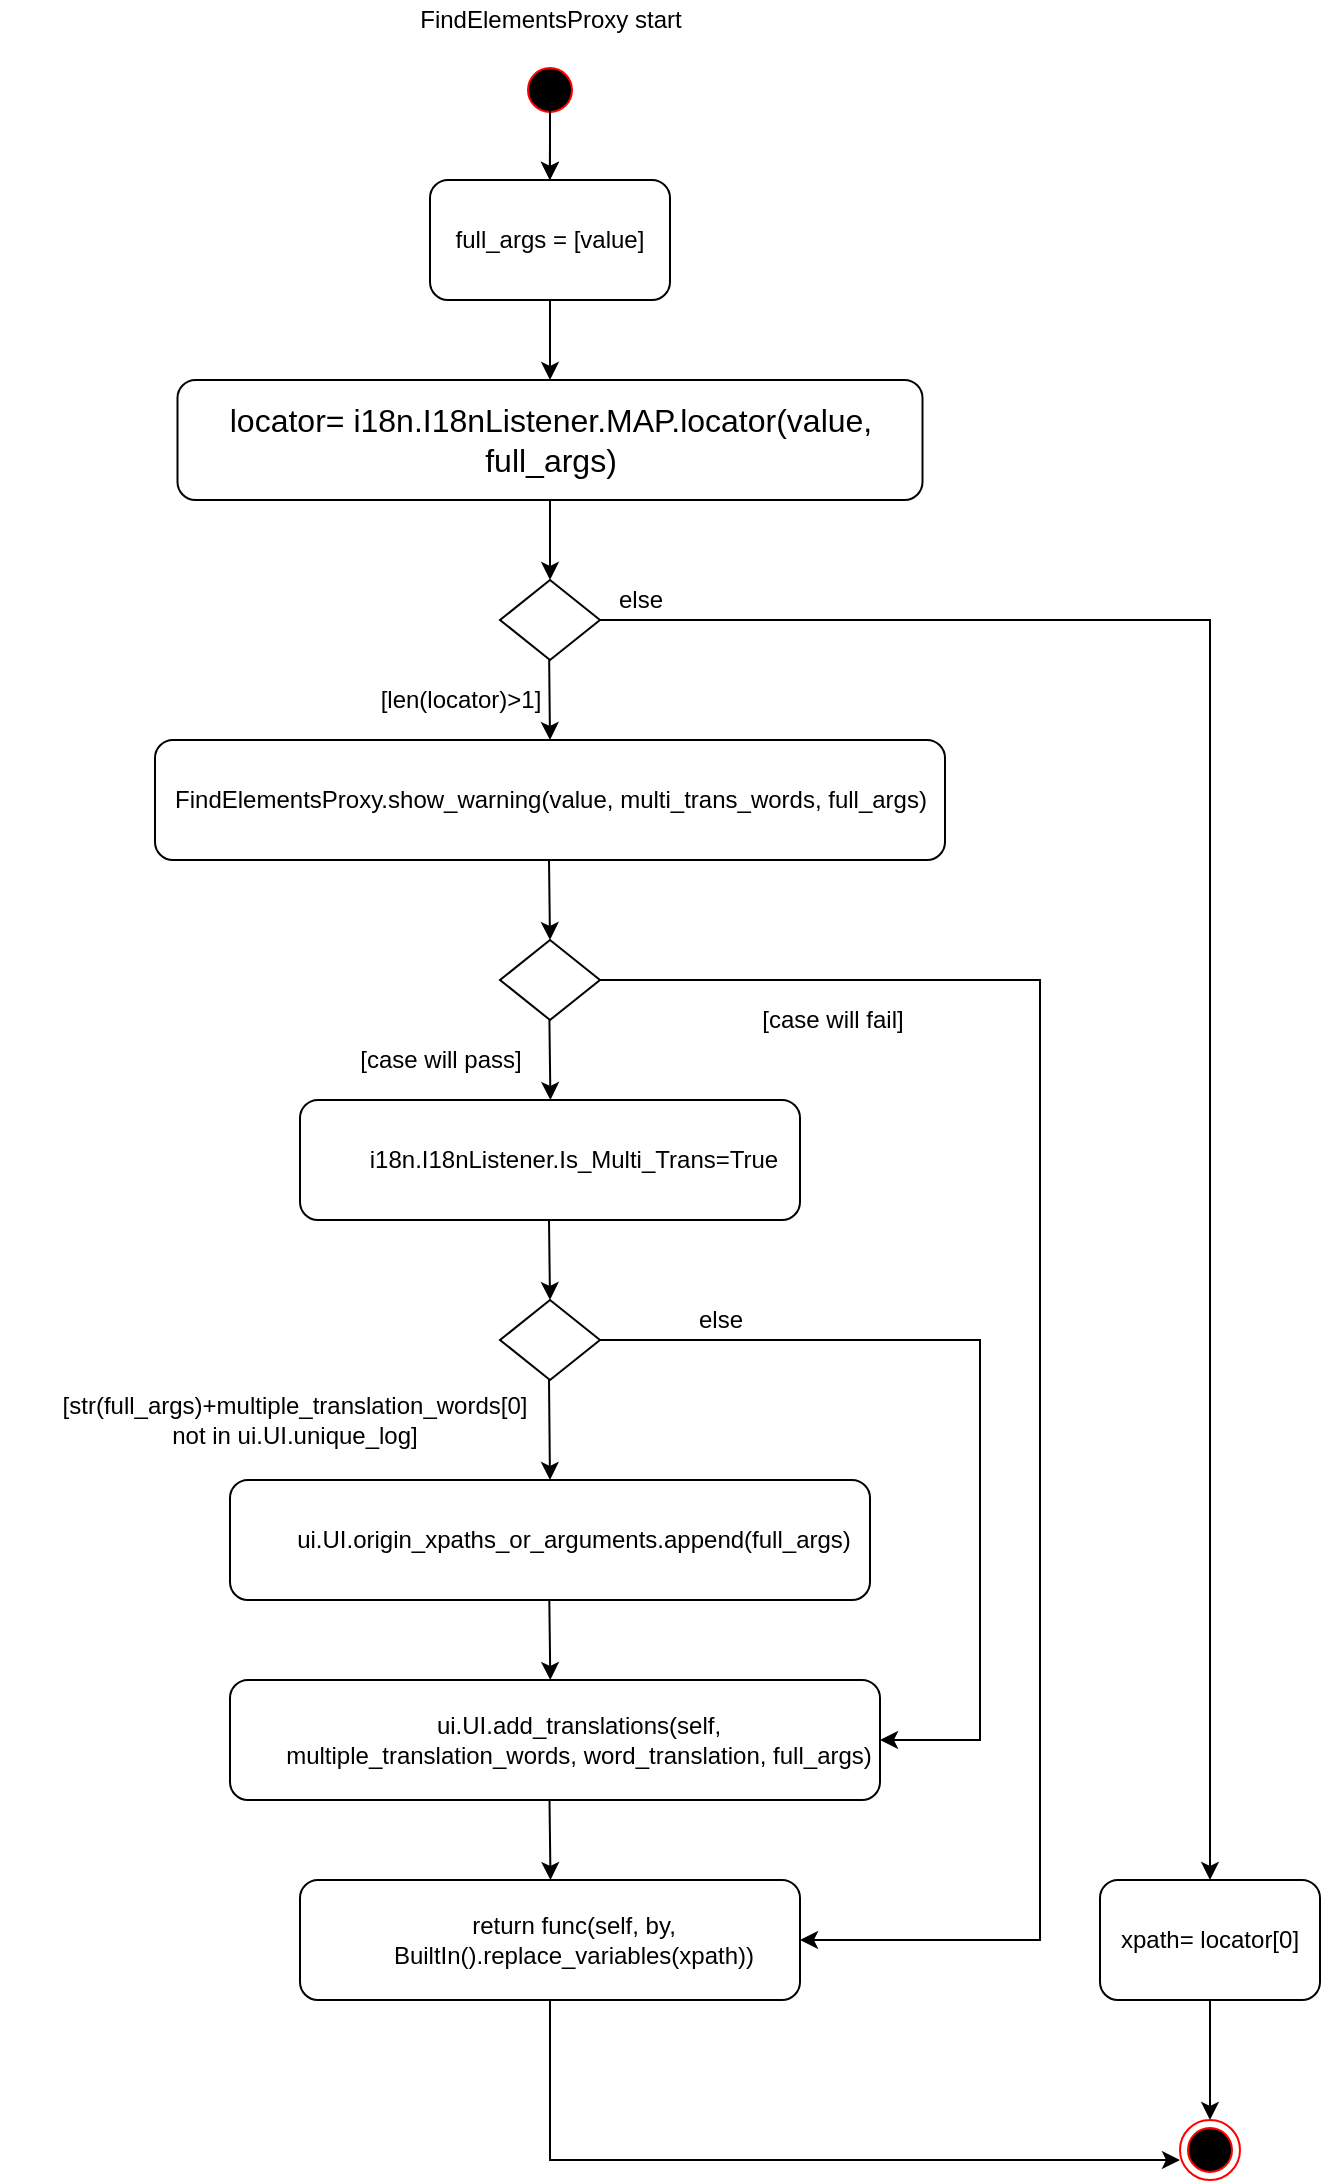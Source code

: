 <mxfile version="14.7.4" type="device" pages="2"><diagram name="FindElementsProxy" id="e7e014a7-5840-1c2e-5031-d8a46d1fe8dd"><mxGraphModel dx="1041" dy="1104" grid="1" gridSize="10" guides="1" tooltips="1" connect="1" arrows="1" fold="1" page="1" pageScale="1" pageWidth="1169" pageHeight="826" background="none" math="0" shadow="0"><root><mxCell id="0"/><mxCell id="1" parent="0"/><mxCell id="ieMIsDjH9xXg-HBDrE_W-54" style="edgeStyle=orthogonalEdgeStyle;rounded=0;orthogonalLoop=1;jettySize=auto;html=1;exitX=0.5;exitY=1;exitDx=0;exitDy=0;entryX=0.5;entryY=0;entryDx=0;entryDy=0;" parent="1" source="ieMIsDjH9xXg-HBDrE_W-49" target="ieMIsDjH9xXg-HBDrE_W-55" edge="1"><mxGeometry relative="1" as="geometry"><mxPoint x="345" y="340" as="targetPoint"/></mxGeometry></mxCell><mxCell id="ieMIsDjH9xXg-HBDrE_W-49" value="full_args = [value]" style="rounded=1;whiteSpace=wrap;html=1;" parent="1" vertex="1"><mxGeometry x="285" y="210" width="120" height="60" as="geometry"/></mxCell><mxCell id="KRWHZxWceV5dNTu62Hlp-2" value="" style="edgeStyle=orthogonalEdgeStyle;rounded=0;orthogonalLoop=1;jettySize=auto;html=1;" edge="1" parent="1" source="ieMIsDjH9xXg-HBDrE_W-52" target="ieMIsDjH9xXg-HBDrE_W-49"><mxGeometry relative="1" as="geometry"/></mxCell><mxCell id="ieMIsDjH9xXg-HBDrE_W-52" value="" style="ellipse;html=1;shape=startState;fillColor=#000000;strokeColor=#ff0000;" parent="1" vertex="1"><mxGeometry x="330" y="150" width="30" height="30" as="geometry"/></mxCell><mxCell id="ieMIsDjH9xXg-HBDrE_W-57" style="edgeStyle=orthogonalEdgeStyle;rounded=0;orthogonalLoop=1;jettySize=auto;html=1;exitX=0.5;exitY=1;exitDx=0;exitDy=0;" parent="1" source="ieMIsDjH9xXg-HBDrE_W-55" edge="1"><mxGeometry relative="1" as="geometry"><mxPoint x="345" y="410" as="targetPoint"/></mxGeometry></mxCell><mxCell id="ieMIsDjH9xXg-HBDrE_W-55" value="&lt;span lang=&quot;EN-US&quot; style=&quot;font-size: 12.0pt ; font-family: &amp;#34;calibri&amp;#34; , sans-serif&quot;&gt;locator= i18n.I18nListener.MAP.locator(value, full_args)&lt;/span&gt;" style="rounded=1;whiteSpace=wrap;html=1;" parent="1" vertex="1"><mxGeometry x="158.75" y="310" width="372.5" height="60" as="geometry"/></mxCell><mxCell id="ieMIsDjH9xXg-HBDrE_W-56" value="FindElementsProxy start" style="text;html=1;align=center;verticalAlign=middle;resizable=0;points=[];autosize=1;strokeColor=none;" parent="1" vertex="1"><mxGeometry x="270" y="120" width="150" height="20" as="geometry"/></mxCell><mxCell id="ieMIsDjH9xXg-HBDrE_W-58" value="&lt;p class=&quot;MsoListParagraph&quot; style=&quot;margin-left: 18.0pt ; text-indent: 0cm&quot;&gt;&lt;span lang=&quot;EN-US&quot;&gt;ui.UI.origin_xpaths_or_arguments.append(full_args)&lt;/span&gt;&lt;/p&gt;" style="rounded=1;whiteSpace=wrap;html=1;" parent="1" vertex="1"><mxGeometry x="185" y="860" width="320" height="60" as="geometry"/></mxCell><mxCell id="ieMIsDjH9xXg-HBDrE_W-64" value="&lt;p class=&quot;MsoListParagraph&quot; style=&quot;margin-left: 18.0pt ; text-indent: 0cm&quot;&gt;&lt;span lang=&quot;EN-US&quot;&gt;i18n.I18nListener.Is_Multi_Trans=True&lt;/span&gt;&lt;/p&gt;" style="rounded=1;whiteSpace=wrap;html=1;" parent="1" vertex="1"><mxGeometry x="220" y="670" width="250" height="60" as="geometry"/></mxCell><mxCell id="ieMIsDjH9xXg-HBDrE_W-65" value="FindElementsProxy.show_warning(value, multi_trans_words, full_args)" style="rounded=1;whiteSpace=wrap;html=1;" parent="1" vertex="1"><mxGeometry x="147.5" y="490" width="395" height="60" as="geometry"/></mxCell><mxCell id="ieMIsDjH9xXg-HBDrE_W-78" style="edgeStyle=orthogonalEdgeStyle;rounded=0;orthogonalLoop=1;jettySize=auto;html=1;entryX=1;entryY=0.5;entryDx=0;entryDy=0;" parent="1" edge="1" target="ieMIsDjH9xXg-HBDrE_W-95"><mxGeometry relative="1" as="geometry"><mxPoint x="480" y="1090" as="targetPoint"/><mxPoint x="370" y="610" as="sourcePoint"/><Array as="points"><mxPoint x="590" y="610"/><mxPoint x="590" y="1090"/></Array></mxGeometry></mxCell><mxCell id="ieMIsDjH9xXg-HBDrE_W-72" value="else" style="text;html=1;align=center;verticalAlign=middle;resizable=0;points=[];autosize=1;strokeColor=none;" parent="1" vertex="1"><mxGeometry x="370" y="410" width="40" height="20" as="geometry"/></mxCell><mxCell id="ieMIsDjH9xXg-HBDrE_W-79" value="[case will fail]" style="text;html=1;align=center;verticalAlign=middle;resizable=0;points=[];autosize=1;strokeColor=none;" parent="1" vertex="1"><mxGeometry x="441.25" y="620" width="90" height="20" as="geometry"/></mxCell><mxCell id="ieMIsDjH9xXg-HBDrE_W-92" style="edgeStyle=orthogonalEdgeStyle;rounded=0;orthogonalLoop=1;jettySize=auto;html=1;" parent="1" source="ieMIsDjH9xXg-HBDrE_W-81" edge="1" target="ieMIsDjH9xXg-HBDrE_W-94"><mxGeometry relative="1" as="geometry"><mxPoint x="700" y="1030" as="targetPoint"/><Array as="points"><mxPoint x="675" y="430"/></Array></mxGeometry></mxCell><mxCell id="ieMIsDjH9xXg-HBDrE_W-81" value="" style="rhombus;whiteSpace=wrap;html=1;" parent="1" vertex="1"><mxGeometry x="320" y="410" width="50" height="40" as="geometry"/></mxCell><mxCell id="ieMIsDjH9xXg-HBDrE_W-82" value="" style="rhombus;whiteSpace=wrap;html=1;" parent="1" vertex="1"><mxGeometry x="320" y="590" width="50" height="40" as="geometry"/></mxCell><mxCell id="ieMIsDjH9xXg-HBDrE_W-90" style="edgeStyle=orthogonalEdgeStyle;rounded=0;orthogonalLoop=1;jettySize=auto;html=1;entryX=1;entryY=0.5;entryDx=0;entryDy=0;" parent="1" source="ieMIsDjH9xXg-HBDrE_W-83" edge="1" target="ieMIsDjH9xXg-HBDrE_W-93"><mxGeometry relative="1" as="geometry"><mxPoint x="560" y="990" as="targetPoint"/><Array as="points"><mxPoint x="560" y="790"/><mxPoint x="560" y="990"/></Array></mxGeometry></mxCell><mxCell id="ieMIsDjH9xXg-HBDrE_W-83" value="" style="rhombus;whiteSpace=wrap;html=1;" parent="1" vertex="1"><mxGeometry x="320" y="770" width="50" height="40" as="geometry"/></mxCell><mxCell id="ieMIsDjH9xXg-HBDrE_W-84" value="&lt;p class=&quot;MsoListParagraph&quot; style=&quot;margin-left: 18.0pt ; text-indent: 0cm&quot;&gt;&lt;span lang=&quot;EN-US&quot;&gt;[str(full_args)+multiple_translation_words[0]&lt;br&gt;not in ui.UI.unique_log]&lt;/span&gt;&lt;/p&gt;" style="text;html=1;align=center;verticalAlign=middle;resizable=0;points=[];autosize=1;strokeColor=none;" parent="1" vertex="1"><mxGeometry x="70" y="800" width="270" height="60" as="geometry"/></mxCell><mxCell id="ieMIsDjH9xXg-HBDrE_W-87" value="" style="endArrow=classic;html=1;entryX=0.5;entryY=0;entryDx=0;entryDy=0;" parent="1" edge="1" target="ieMIsDjH9xXg-HBDrE_W-83"><mxGeometry width="50" height="50" relative="1" as="geometry"><mxPoint x="344.5" y="730" as="sourcePoint"/><mxPoint x="344" y="776" as="targetPoint"/></mxGeometry></mxCell><mxCell id="ieMIsDjH9xXg-HBDrE_W-88" value="" style="endArrow=classic;html=1;entryX=0.5;entryY=0;entryDx=0;entryDy=0;" parent="1" edge="1" target="ieMIsDjH9xXg-HBDrE_W-58"><mxGeometry width="50" height="50" relative="1" as="geometry"><mxPoint x="344.5" y="810" as="sourcePoint"/><mxPoint x="344.5" y="856" as="targetPoint"/></mxGeometry></mxCell><mxCell id="ieMIsDjH9xXg-HBDrE_W-91" value="else" style="text;html=1;align=center;verticalAlign=middle;resizable=0;points=[];autosize=1;strokeColor=none;" parent="1" vertex="1"><mxGeometry x="410" y="770" width="40" height="20" as="geometry"/></mxCell><mxCell id="ieMIsDjH9xXg-HBDrE_W-93" value="&lt;p class=&quot;MsoListParagraph&quot; style=&quot;margin-left: 18.0pt ; text-indent: 0cm&quot;&gt;&lt;span lang=&quot;EN-US&quot;&gt;ui.UI.add_translations(self,&lt;br/&gt;multiple_translation_words, word_translation, full_args)&lt;/span&gt;&lt;/p&gt;" style="rounded=1;whiteSpace=wrap;html=1;" parent="1" vertex="1"><mxGeometry x="185" y="960" width="325" height="60" as="geometry"/></mxCell><mxCell id="KRWHZxWceV5dNTu62Hlp-10" style="edgeStyle=orthogonalEdgeStyle;rounded=0;orthogonalLoop=1;jettySize=auto;html=1;entryX=0.5;entryY=0;entryDx=0;entryDy=0;" edge="1" parent="1" source="ieMIsDjH9xXg-HBDrE_W-94" target="2xbg2X5-BgGlesBb53ax-2"><mxGeometry relative="1" as="geometry"/></mxCell><mxCell id="ieMIsDjH9xXg-HBDrE_W-94" value="xpath= locator[0]" style="rounded=1;whiteSpace=wrap;html=1;" parent="1" vertex="1"><mxGeometry x="620" y="1060" width="110" height="60" as="geometry"/></mxCell><mxCell id="KRWHZxWceV5dNTu62Hlp-9" style="edgeStyle=orthogonalEdgeStyle;rounded=0;orthogonalLoop=1;jettySize=auto;html=1;" edge="1" parent="1" source="ieMIsDjH9xXg-HBDrE_W-95"><mxGeometry relative="1" as="geometry"><mxPoint x="660" y="1200" as="targetPoint"/><Array as="points"><mxPoint x="345" y="1160"/><mxPoint x="345" y="1160"/></Array></mxGeometry></mxCell><mxCell id="ieMIsDjH9xXg-HBDrE_W-95" value="&lt;p class=&quot;MsoListParagraph&quot; style=&quot;margin-left: 18.0pt ; text-indent: 0cm&quot;&gt;&lt;span lang=&quot;EN-US&quot;&gt;return func(self, by,&lt;br/&gt;BuiltIn().replace_variables(xpath))&lt;/span&gt;&lt;/p&gt;" style="rounded=1;whiteSpace=wrap;html=1;" parent="1" vertex="1"><mxGeometry x="220" y="1060" width="250" height="60" as="geometry"/></mxCell><mxCell id="2xbg2X5-BgGlesBb53ax-2" value="" style="ellipse;html=1;shape=endState;fillColor=#000000;strokeColor=#ff0000;" vertex="1" parent="1"><mxGeometry x="660" y="1180" width="30" height="30" as="geometry"/></mxCell><mxCell id="KRWHZxWceV5dNTu62Hlp-1" style="edgeStyle=orthogonalEdgeStyle;rounded=0;orthogonalLoop=1;jettySize=auto;html=1;" edge="1" parent="1"><mxGeometry relative="1" as="geometry"><mxPoint x="344.88" y="210" as="targetPoint"/><mxPoint x="345" y="170" as="sourcePoint"/><Array as="points"><mxPoint x="344.88" y="190"/><mxPoint x="344.88" y="190"/></Array></mxGeometry></mxCell><mxCell id="ieMIsDjH9xXg-HBDrE_W-63" value="[len(locator)&amp;gt;1]" style="text;html=1;align=center;verticalAlign=middle;resizable=0;points=[];autosize=1;strokeColor=none;" parent="1" vertex="1"><mxGeometry x="250" y="460" width="100" height="20" as="geometry"/></mxCell><mxCell id="ieMIsDjH9xXg-HBDrE_W-70" value="" style="endArrow=classic;html=1;" parent="1" edge="1"><mxGeometry x="250" y="450" width="50" height="50" as="geometry"><mxPoint x="344.58" y="450" as="sourcePoint"/><mxPoint x="345" y="490" as="targetPoint"/></mxGeometry></mxCell><mxCell id="ieMIsDjH9xXg-HBDrE_W-76" value="[case will pass]" style="text;html=1;align=center;verticalAlign=middle;resizable=0;points=[];autosize=1;strokeColor=none;" parent="1" vertex="1"><mxGeometry x="240" y="640" width="100" height="20" as="geometry"/></mxCell><mxCell id="ieMIsDjH9xXg-HBDrE_W-77" value="" style="endArrow=classic;html=1;" parent="1" edge="1"><mxGeometry x="249.92" y="550" width="50" height="50" as="geometry"><mxPoint x="344.5" y="550" as="sourcePoint"/><mxPoint x="345" y="590" as="targetPoint"/></mxGeometry></mxCell><mxCell id="KRWHZxWceV5dNTu62Hlp-5" value="" style="endArrow=classic;html=1;" edge="1" parent="1"><mxGeometry x="250.13" y="630" width="50" height="50" as="geometry"><mxPoint x="344.71" y="630" as="sourcePoint"/><mxPoint x="345.21" y="670" as="targetPoint"/></mxGeometry></mxCell><mxCell id="KRWHZxWceV5dNTu62Hlp-7" value="" style="endArrow=classic;html=1;entryX=0.5;entryY=0;entryDx=0;entryDy=0;" edge="1" parent="1"><mxGeometry width="50" height="50" relative="1" as="geometry"><mxPoint x="344.66" y="920" as="sourcePoint"/><mxPoint x="345.16" y="960" as="targetPoint"/></mxGeometry></mxCell><mxCell id="KRWHZxWceV5dNTu62Hlp-8" value="" style="endArrow=classic;html=1;entryX=0.5;entryY=0;entryDx=0;entryDy=0;" edge="1" parent="1"><mxGeometry width="50" height="50" relative="1" as="geometry"><mxPoint x="344.75" y="1020" as="sourcePoint"/><mxPoint x="345.25" y="1060" as="targetPoint"/></mxGeometry></mxCell></root></mxGraphModel></diagram><diagram id="jioBgLWBSIFlePrrmUSa" name="part"><mxGraphModel dx="669" dy="1942" grid="1" gridSize="10" guides="1" tooltips="1" connect="1" arrows="1" fold="1" page="1" pageScale="1" pageWidth="827" pageHeight="1169" math="0" shadow="0"><root><mxCell id="JlMFbPz3fJyn9xhDXCuG-0"/><mxCell id="JlMFbPz3fJyn9xhDXCuG-1" parent="JlMFbPz3fJyn9xhDXCuG-0"/><mxCell id="TsAah-30b680uHsGdaxq-0" value="" style="rounded=1;whiteSpace=wrap;html=1;" vertex="1" parent="JlMFbPz3fJyn9xhDXCuG-1"><mxGeometry x="40" y="-200" width="120" height="60" as="geometry"/></mxCell><mxCell id="TsAah-30b680uHsGdaxq-1" value="" style="ellipse;html=1;shape=startState;fillColor=#000000;strokeColor=#ff0000;" vertex="1" parent="JlMFbPz3fJyn9xhDXCuG-1"><mxGeometry x="300" y="-230" width="30" height="30" as="geometry"/></mxCell><mxCell id="TsAah-30b680uHsGdaxq-2" value="" style="edgeStyle=orthogonalEdgeStyle;html=1;verticalAlign=bottom;endArrow=open;endSize=8;strokeColor=#ff0000;" edge="1" parent="JlMFbPz3fJyn9xhDXCuG-1" source="TsAah-30b680uHsGdaxq-1"><mxGeometry relative="1" as="geometry"><mxPoint x="315" y="-135" as="targetPoint"/></mxGeometry></mxCell><mxCell id="TsAah-30b680uHsGdaxq-3" value="" style="ellipse;html=1;shape=endState;fillColor=#000000;strokeColor=#ff0000;" vertex="1" parent="JlMFbPz3fJyn9xhDXCuG-1"><mxGeometry x="255" y="-215" width="30" height="30" as="geometry"/></mxCell><mxCell id="TsAah-30b680uHsGdaxq-4" value="" style="rounded=1;whiteSpace=wrap;html=1;" vertex="1" parent="JlMFbPz3fJyn9xhDXCuG-1"><mxGeometry x="50" y="-330" width="120" height="60" as="geometry"/></mxCell><mxCell id="TsAah-30b680uHsGdaxq-5" value="" style="endArrow=classic;html=1;" edge="1" parent="JlMFbPz3fJyn9xhDXCuG-1"><mxGeometry width="50" height="50" relative="1" as="geometry"><mxPoint x="370" y="-90" as="sourcePoint"/><mxPoint x="370" y="-160" as="targetPoint"/></mxGeometry></mxCell><mxCell id="TsAah-30b680uHsGdaxq-6" value="" style="rhombus;whiteSpace=wrap;html=1;" vertex="1" parent="JlMFbPz3fJyn9xhDXCuG-1"><mxGeometry x="420" y="-180" width="50" height="40" as="geometry"/></mxCell><mxCell id="TsAah-30b680uHsGdaxq-7" value="" style="endArrow=classic;html=1;" edge="1" parent="JlMFbPz3fJyn9xhDXCuG-1"><mxGeometry width="50" height="50" relative="1" as="geometry"><mxPoint x="380" y="-80" as="sourcePoint"/><mxPoint x="380" y="-150" as="targetPoint"/></mxGeometry></mxCell></root></mxGraphModel></diagram></mxfile>